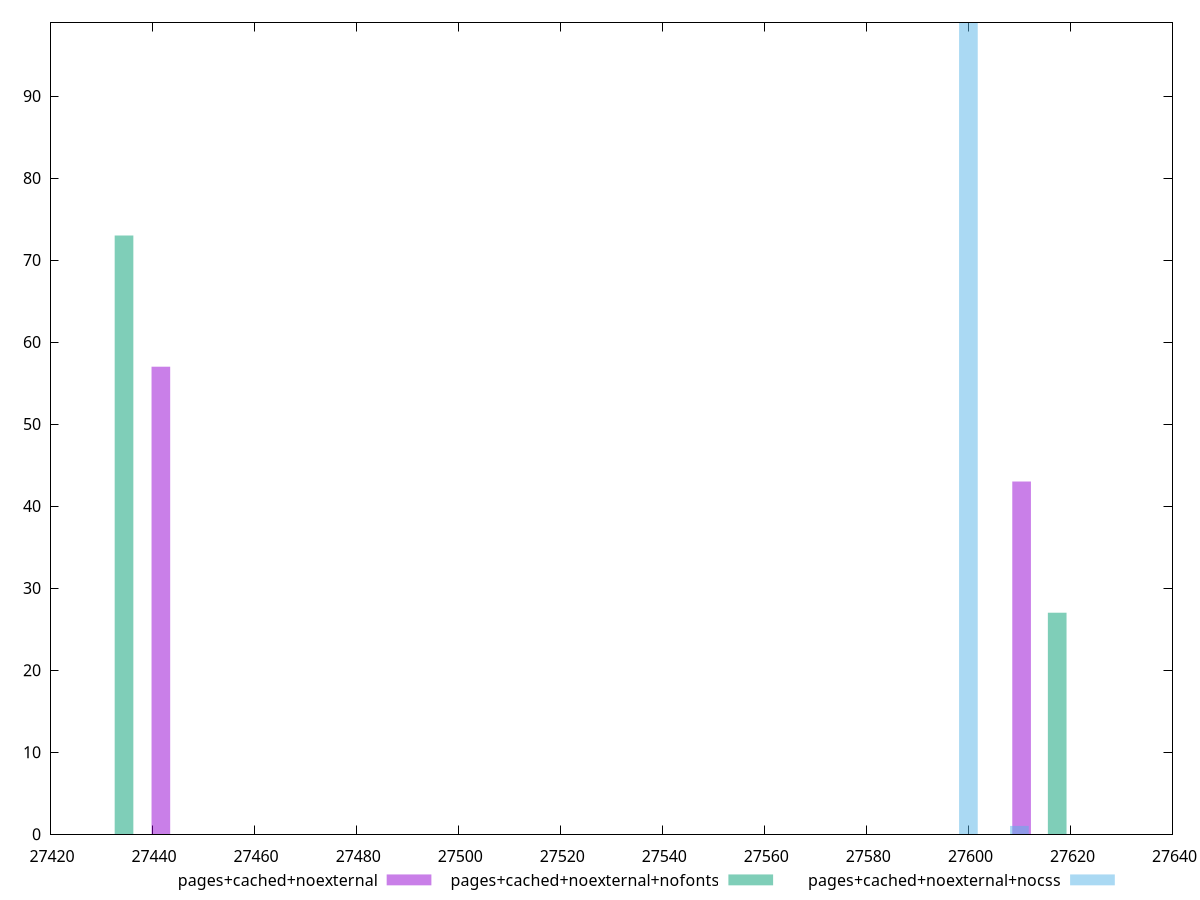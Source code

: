 $_pagesCachedNoexternal <<EOF
27610.426866142323 43
27441.72772032068 57
EOF
$_pagesCachedNoexternalNofonts <<EOF
27434.506216390313 73
27617.402924499584 27
EOF
$_pagesCachedNoexternalNocss <<EOF
27600 99
27610 1
EOF
set key outside below
set terminal pngcairo
set output "report_00006_2020-11-02T20-21-41.718Z/uses-webp-images/uses-webp-images_pages+cached+noexternal_pages+cached+noexternal+nofonts_pages+cached+noexternal+nocss+hist.png"
set boxwidth 3.657934162185411
set style fill transparent solid 0.5 noborder
set yrange [0:99]
plot $_pagesCachedNoexternal title "pages+cached+noexternal" with boxes ,$_pagesCachedNoexternalNofonts title "pages+cached+noexternal+nofonts" with boxes ,$_pagesCachedNoexternalNocss title "pages+cached+noexternal+nocss" with boxes ,